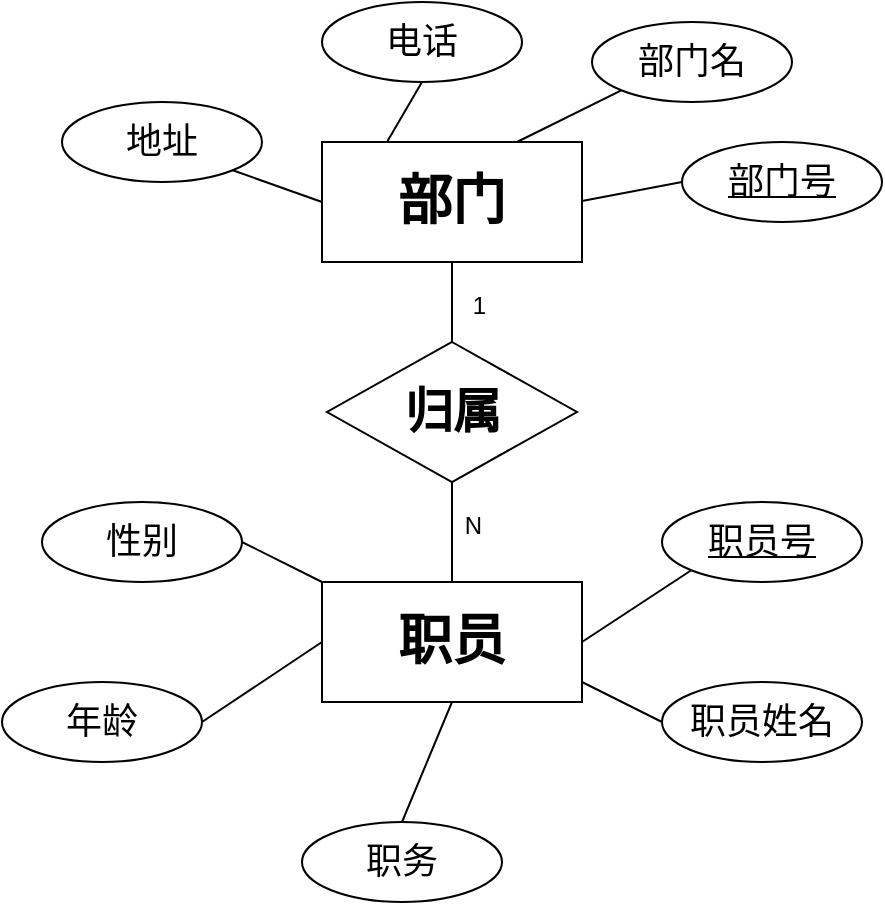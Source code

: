 <mxfile version="14.5.3" type="github" pages="2">
  <diagram id="R2lEEEUBdFMjLlhIrx00" name="Page-1">
    <mxGraphModel dx="1038" dy="579" grid="1" gridSize="10" guides="1" tooltips="1" connect="1" arrows="1" fold="1" page="1" pageScale="1" pageWidth="850" pageHeight="1100" math="0" shadow="0" extFonts="Permanent Marker^https://fonts.googleapis.com/css?family=Permanent+Marker">
      <root>
        <mxCell id="0" />
        <mxCell id="1" parent="0" />
        <mxCell id="t-3A1nxp8MKOtjA7vqcW-3" value="&lt;h1&gt;&lt;font style=&quot;font-size: 27px&quot;&gt;职员&lt;/font&gt;&lt;/h1&gt;" style="whiteSpace=wrap;html=1;align=center;" parent="1" vertex="1">
          <mxGeometry x="190" y="300" width="130" height="60" as="geometry" />
        </mxCell>
        <mxCell id="t-3A1nxp8MKOtjA7vqcW-5" value="&lt;h1&gt;&lt;font style=&quot;font-size: 27px&quot;&gt;部门&lt;/font&gt;&lt;/h1&gt;" style="whiteSpace=wrap;html=1;align=center;" parent="1" vertex="1">
          <mxGeometry x="190" y="80" width="130" height="60" as="geometry" />
        </mxCell>
        <mxCell id="t-3A1nxp8MKOtjA7vqcW-6" value="&lt;font style=&quot;font-size: 18px&quot;&gt;部门号&lt;/font&gt;" style="ellipse;whiteSpace=wrap;html=1;align=center;fontStyle=4;" parent="1" vertex="1">
          <mxGeometry x="370" y="80" width="100" height="40" as="geometry" />
        </mxCell>
        <mxCell id="t-3A1nxp8MKOtjA7vqcW-7" value="&lt;font style=&quot;font-size: 18px&quot;&gt;部门名&lt;/font&gt;" style="ellipse;whiteSpace=wrap;html=1;align=center;" parent="1" vertex="1">
          <mxGeometry x="325" y="20" width="100" height="40" as="geometry" />
        </mxCell>
        <mxCell id="t-3A1nxp8MKOtjA7vqcW-10" value="" style="endArrow=none;html=1;rounded=0;entryX=0;entryY=0.5;entryDx=0;entryDy=0;" parent="1" target="t-3A1nxp8MKOtjA7vqcW-6" edge="1">
          <mxGeometry relative="1" as="geometry">
            <mxPoint x="320" y="109.5" as="sourcePoint" />
            <mxPoint x="480" y="109.5" as="targetPoint" />
          </mxGeometry>
        </mxCell>
        <mxCell id="t-3A1nxp8MKOtjA7vqcW-11" value="" style="endArrow=none;html=1;rounded=0;entryX=0;entryY=1;entryDx=0;entryDy=0;exitX=0.75;exitY=0;exitDx=0;exitDy=0;" parent="1" source="t-3A1nxp8MKOtjA7vqcW-5" target="t-3A1nxp8MKOtjA7vqcW-7" edge="1">
          <mxGeometry relative="1" as="geometry">
            <mxPoint x="160" y="60" as="sourcePoint" />
            <mxPoint x="320" y="60" as="targetPoint" />
          </mxGeometry>
        </mxCell>
        <mxCell id="t-3A1nxp8MKOtjA7vqcW-12" value="&lt;font style=&quot;font-size: 18px&quot;&gt;电话&lt;/font&gt;" style="ellipse;whiteSpace=wrap;html=1;align=center;" parent="1" vertex="1">
          <mxGeometry x="190" y="10" width="100" height="40" as="geometry" />
        </mxCell>
        <mxCell id="t-3A1nxp8MKOtjA7vqcW-13" value="&lt;font style=&quot;font-size: 18px&quot;&gt;地址&lt;/font&gt;" style="ellipse;whiteSpace=wrap;html=1;align=center;" parent="1" vertex="1">
          <mxGeometry x="60" y="60" width="100" height="40" as="geometry" />
        </mxCell>
        <mxCell id="t-3A1nxp8MKOtjA7vqcW-14" value="" style="endArrow=none;html=1;rounded=0;entryX=0;entryY=0.5;entryDx=0;entryDy=0;exitX=1;exitY=1;exitDx=0;exitDy=0;" parent="1" source="t-3A1nxp8MKOtjA7vqcW-13" target="t-3A1nxp8MKOtjA7vqcW-5" edge="1">
          <mxGeometry relative="1" as="geometry">
            <mxPoint x="20" y="139" as="sourcePoint" />
            <mxPoint x="180" y="139" as="targetPoint" />
          </mxGeometry>
        </mxCell>
        <mxCell id="t-3A1nxp8MKOtjA7vqcW-15" value="" style="endArrow=none;html=1;rounded=0;exitX=0.5;exitY=1;exitDx=0;exitDy=0;entryX=0.25;entryY=0;entryDx=0;entryDy=0;" parent="1" source="t-3A1nxp8MKOtjA7vqcW-12" target="t-3A1nxp8MKOtjA7vqcW-5" edge="1">
          <mxGeometry relative="1" as="geometry">
            <mxPoint x="230" y="180" as="sourcePoint" />
            <mxPoint x="390" y="180" as="targetPoint" />
          </mxGeometry>
        </mxCell>
        <mxCell id="t-3A1nxp8MKOtjA7vqcW-16" value="&lt;h1&gt;&lt;font style=&quot;font-size: 24px&quot;&gt;归属&lt;/font&gt;&lt;/h1&gt;" style="shape=rhombus;perimeter=rhombusPerimeter;whiteSpace=wrap;html=1;align=center;" parent="1" vertex="1">
          <mxGeometry x="192.5" y="180" width="125" height="70" as="geometry" />
        </mxCell>
        <mxCell id="t-3A1nxp8MKOtjA7vqcW-21" value="" style="endArrow=none;html=1;rounded=0;exitX=0.5;exitY=1;exitDx=0;exitDy=0;entryX=0.5;entryY=0;entryDx=0;entryDy=0;" parent="1" source="t-3A1nxp8MKOtjA7vqcW-5" target="t-3A1nxp8MKOtjA7vqcW-16" edge="1">
          <mxGeometry relative="1" as="geometry">
            <mxPoint x="180" y="170" as="sourcePoint" />
            <mxPoint x="340" y="170" as="targetPoint" />
          </mxGeometry>
        </mxCell>
        <mxCell id="t-3A1nxp8MKOtjA7vqcW-22" value="1" style="resizable=0;html=1;align=right;verticalAlign=bottom;" parent="t-3A1nxp8MKOtjA7vqcW-21" connectable="0" vertex="1">
          <mxGeometry x="1" relative="1" as="geometry">
            <mxPoint x="17.5" y="-9.92" as="offset" />
          </mxGeometry>
        </mxCell>
        <mxCell id="t-3A1nxp8MKOtjA7vqcW-23" value="" style="endArrow=none;html=1;rounded=0;entryX=0.5;entryY=0;entryDx=0;entryDy=0;exitX=0.5;exitY=1;exitDx=0;exitDy=0;" parent="1" source="t-3A1nxp8MKOtjA7vqcW-16" target="t-3A1nxp8MKOtjA7vqcW-3" edge="1">
          <mxGeometry relative="1" as="geometry">
            <mxPoint x="180" y="220" as="sourcePoint" />
            <mxPoint x="340" y="220" as="targetPoint" />
          </mxGeometry>
        </mxCell>
        <mxCell id="t-3A1nxp8MKOtjA7vqcW-24" value="N" style="resizable=0;html=1;align=right;verticalAlign=bottom;" parent="t-3A1nxp8MKOtjA7vqcW-23" connectable="0" vertex="1">
          <mxGeometry x="1" relative="1" as="geometry">
            <mxPoint x="15" y="-19.94" as="offset" />
          </mxGeometry>
        </mxCell>
        <mxCell id="t-3A1nxp8MKOtjA7vqcW-25" value="&lt;font style=&quot;font-size: 18px&quot;&gt;职员号&lt;/font&gt;" style="ellipse;whiteSpace=wrap;html=1;align=center;fontStyle=4;" parent="1" vertex="1">
          <mxGeometry x="360" y="260" width="100" height="40" as="geometry" />
        </mxCell>
        <mxCell id="t-3A1nxp8MKOtjA7vqcW-26" value="" style="endArrow=none;html=1;rounded=0;exitX=1;exitY=0.5;exitDx=0;exitDy=0;entryX=0;entryY=1;entryDx=0;entryDy=0;" parent="1" source="t-3A1nxp8MKOtjA7vqcW-3" target="t-3A1nxp8MKOtjA7vqcW-25" edge="1">
          <mxGeometry relative="1" as="geometry">
            <mxPoint x="280" y="250" as="sourcePoint" />
            <mxPoint x="440" y="250" as="targetPoint" />
          </mxGeometry>
        </mxCell>
        <mxCell id="t-3A1nxp8MKOtjA7vqcW-28" value="&lt;font style=&quot;font-size: 18px&quot;&gt;职员姓名&lt;/font&gt;" style="ellipse;whiteSpace=wrap;html=1;align=center;" parent="1" vertex="1">
          <mxGeometry x="360" y="350" width="100" height="40" as="geometry" />
        </mxCell>
        <mxCell id="t-3A1nxp8MKOtjA7vqcW-30" value="" style="endArrow=none;html=1;rounded=0;exitX=0;exitY=0.5;exitDx=0;exitDy=0;" parent="1" source="t-3A1nxp8MKOtjA7vqcW-28" edge="1">
          <mxGeometry relative="1" as="geometry">
            <mxPoint x="200" y="290" as="sourcePoint" />
            <mxPoint x="320" y="350" as="targetPoint" />
          </mxGeometry>
        </mxCell>
        <mxCell id="t-3A1nxp8MKOtjA7vqcW-31" value="&lt;span style=&quot;font-size: 18px&quot;&gt;职务&lt;/span&gt;" style="ellipse;whiteSpace=wrap;html=1;align=center;" parent="1" vertex="1">
          <mxGeometry x="180" y="420" width="100" height="40" as="geometry" />
        </mxCell>
        <mxCell id="t-3A1nxp8MKOtjA7vqcW-32" value="" style="endArrow=none;html=1;rounded=0;exitX=0.5;exitY=0;exitDx=0;exitDy=0;entryX=0.5;entryY=1;entryDx=0;entryDy=0;" parent="1" source="t-3A1nxp8MKOtjA7vqcW-31" target="t-3A1nxp8MKOtjA7vqcW-3" edge="1">
          <mxGeometry relative="1" as="geometry">
            <mxPoint x="200" y="350" as="sourcePoint" />
            <mxPoint x="360" y="350" as="targetPoint" />
          </mxGeometry>
        </mxCell>
        <mxCell id="t-3A1nxp8MKOtjA7vqcW-33" value="&lt;font style=&quot;font-size: 18px&quot;&gt;年龄&lt;/font&gt;" style="ellipse;whiteSpace=wrap;html=1;align=center;" parent="1" vertex="1">
          <mxGeometry x="30" y="350" width="100" height="40" as="geometry" />
        </mxCell>
        <mxCell id="t-3A1nxp8MKOtjA7vqcW-34" value="" style="endArrow=none;html=1;rounded=0;exitX=1;exitY=0.5;exitDx=0;exitDy=0;entryX=0;entryY=0.5;entryDx=0;entryDy=0;" parent="1" source="t-3A1nxp8MKOtjA7vqcW-33" target="t-3A1nxp8MKOtjA7vqcW-3" edge="1">
          <mxGeometry relative="1" as="geometry">
            <mxPoint x="200" y="350" as="sourcePoint" />
            <mxPoint x="360" y="350" as="targetPoint" />
          </mxGeometry>
        </mxCell>
        <mxCell id="t-3A1nxp8MKOtjA7vqcW-35" value="&lt;font style=&quot;font-size: 18px&quot;&gt;性别&lt;/font&gt;" style="ellipse;whiteSpace=wrap;html=1;align=center;" parent="1" vertex="1">
          <mxGeometry x="50" y="260" width="100" height="40" as="geometry" />
        </mxCell>
        <mxCell id="t-3A1nxp8MKOtjA7vqcW-36" value="" style="endArrow=none;html=1;rounded=0;entryX=1;entryY=0.5;entryDx=0;entryDy=0;exitX=0;exitY=0;exitDx=0;exitDy=0;" parent="1" source="t-3A1nxp8MKOtjA7vqcW-3" target="t-3A1nxp8MKOtjA7vqcW-35" edge="1">
          <mxGeometry relative="1" as="geometry">
            <mxPoint x="200" y="370" as="sourcePoint" />
            <mxPoint x="360" y="370" as="targetPoint" />
          </mxGeometry>
        </mxCell>
      </root>
    </mxGraphModel>
  </diagram>
  <diagram id="wpjPoPw8AnLUgrHAxZ9f" name="第 2 页">
    <mxGraphModel dx="1038" dy="579" grid="1" gridSize="10" guides="1" tooltips="1" connect="1" arrows="1" fold="1" page="1" pageScale="1" pageWidth="827" pageHeight="1169" math="0" shadow="0">
      <root>
        <mxCell id="UI5APxf2k1tKgj9nPeUP-0" />
        <mxCell id="UI5APxf2k1tKgj9nPeUP-1" parent="UI5APxf2k1tKgj9nPeUP-0" />
        <mxCell id="UI5APxf2k1tKgj9nPeUP-2" value="&lt;h1&gt;设备处&lt;/h1&gt;" style="whiteSpace=wrap;html=1;align=center;" vertex="1" parent="UI5APxf2k1tKgj9nPeUP-1">
          <mxGeometry x="161" y="165" width="110" height="50" as="geometry" />
        </mxCell>
        <mxCell id="UI5APxf2k1tKgj9nPeUP-3" value="&lt;h1&gt;工人&lt;/h1&gt;" style="whiteSpace=wrap;html=1;align=center;" vertex="1" parent="UI5APxf2k1tKgj9nPeUP-1">
          <mxGeometry x="161" y="455" width="110" height="50" as="geometry" />
        </mxCell>
        <mxCell id="UI5APxf2k1tKgj9nPeUP-4" value="&lt;h1&gt;工作&lt;/h1&gt;" style="shape=rhombus;perimeter=rhombusPerimeter;whiteSpace=wrap;html=1;align=center;" vertex="1" parent="UI5APxf2k1tKgj9nPeUP-1">
          <mxGeometry x="156" y="305" width="120" height="60" as="geometry" />
        </mxCell>
        <mxCell id="UI5APxf2k1tKgj9nPeUP-5" value="" style="endArrow=none;html=1;rounded=0;exitX=0.5;exitY=1;exitDx=0;exitDy=0;entryX=0.5;entryY=0;entryDx=0;entryDy=0;" edge="1" parent="UI5APxf2k1tKgj9nPeUP-1" source="UI5APxf2k1tKgj9nPeUP-2" target="UI5APxf2k1tKgj9nPeUP-4">
          <mxGeometry relative="1" as="geometry">
            <mxPoint x="296" y="355" as="sourcePoint" />
            <mxPoint x="456" y="355" as="targetPoint" />
          </mxGeometry>
        </mxCell>
        <mxCell id="UI5APxf2k1tKgj9nPeUP-6" value="1" style="resizable=0;html=1;align=right;verticalAlign=bottom;" connectable="0" vertex="1" parent="UI5APxf2k1tKgj9nPeUP-5">
          <mxGeometry x="1" relative="1" as="geometry">
            <mxPoint x="15.01" y="-29.86" as="offset" />
          </mxGeometry>
        </mxCell>
        <mxCell id="UI5APxf2k1tKgj9nPeUP-7" value="" style="endArrow=none;html=1;rounded=0;exitX=0.5;exitY=1;exitDx=0;exitDy=0;entryX=0.5;entryY=0;entryDx=0;entryDy=0;" edge="1" parent="UI5APxf2k1tKgj9nPeUP-1" source="UI5APxf2k1tKgj9nPeUP-4" target="UI5APxf2k1tKgj9nPeUP-3">
          <mxGeometry relative="1" as="geometry">
            <mxPoint x="296" y="355" as="sourcePoint" />
            <mxPoint x="456" y="355" as="targetPoint" />
          </mxGeometry>
        </mxCell>
        <mxCell id="UI5APxf2k1tKgj9nPeUP-8" value="N" style="resizable=0;html=1;align=right;verticalAlign=bottom;" connectable="0" vertex="1" parent="UI5APxf2k1tKgj9nPeUP-7">
          <mxGeometry x="1" relative="1" as="geometry">
            <mxPoint x="19.99" y="-30" as="offset" />
          </mxGeometry>
        </mxCell>
        <mxCell id="UI5APxf2k1tKgj9nPeUP-10" value="&lt;h1&gt;设备&lt;/h1&gt;" style="whiteSpace=wrap;html=1;align=center;" vertex="1" parent="UI5APxf2k1tKgj9nPeUP-1">
          <mxGeometry x="556" y="165" width="110" height="50" as="geometry" />
        </mxCell>
        <mxCell id="UI5APxf2k1tKgj9nPeUP-12" value="&lt;h1&gt;管理&lt;/h1&gt;" style="shape=rhombus;perimeter=rhombusPerimeter;whiteSpace=wrap;html=1;align=center;" vertex="1" parent="UI5APxf2k1tKgj9nPeUP-1">
          <mxGeometry x="356" y="160" width="120" height="60" as="geometry" />
        </mxCell>
        <mxCell id="UI5APxf2k1tKgj9nPeUP-13" value="" style="endArrow=none;html=1;rounded=0;entryX=1;entryY=0.5;entryDx=0;entryDy=0;exitX=0;exitY=0.5;exitDx=0;exitDy=0;" edge="1" parent="UI5APxf2k1tKgj9nPeUP-1" source="UI5APxf2k1tKgj9nPeUP-12" target="UI5APxf2k1tKgj9nPeUP-2">
          <mxGeometry relative="1" as="geometry">
            <mxPoint x="296" y="315" as="sourcePoint" />
            <mxPoint x="456" y="315" as="targetPoint" />
          </mxGeometry>
        </mxCell>
        <mxCell id="UI5APxf2k1tKgj9nPeUP-14" value="1" style="resizable=0;html=1;align=right;verticalAlign=bottom;" connectable="0" vertex="1" parent="UI5APxf2k1tKgj9nPeUP-13">
          <mxGeometry x="1" relative="1" as="geometry">
            <mxPoint x="45" as="offset" />
          </mxGeometry>
        </mxCell>
        <mxCell id="UI5APxf2k1tKgj9nPeUP-18" value="" style="endArrow=none;html=1;rounded=0;exitX=1;exitY=0.5;exitDx=0;exitDy=0;entryX=0;entryY=0.5;entryDx=0;entryDy=0;" edge="1" parent="UI5APxf2k1tKgj9nPeUP-1" source="UI5APxf2k1tKgj9nPeUP-12" target="UI5APxf2k1tKgj9nPeUP-10">
          <mxGeometry relative="1" as="geometry">
            <mxPoint x="296" y="315" as="sourcePoint" />
            <mxPoint x="456" y="315" as="targetPoint" />
          </mxGeometry>
        </mxCell>
        <mxCell id="UI5APxf2k1tKgj9nPeUP-19" value="N" style="resizable=0;html=1;align=right;verticalAlign=bottom;" connectable="0" vertex="1" parent="UI5APxf2k1tKgj9nPeUP-18">
          <mxGeometry x="1" relative="1" as="geometry">
            <mxPoint x="-30" as="offset" />
          </mxGeometry>
        </mxCell>
        <mxCell id="UI5APxf2k1tKgj9nPeUP-20" value="&lt;h1&gt;零件&lt;/h1&gt;" style="whiteSpace=wrap;html=1;align=center;" vertex="1" parent="UI5APxf2k1tKgj9nPeUP-1">
          <mxGeometry x="556" y="455" width="110" height="50" as="geometry" />
        </mxCell>
        <mxCell id="UI5APxf2k1tKgj9nPeUP-21" value="&lt;h1&gt;装配&lt;/h1&gt;" style="shape=rhombus;perimeter=rhombusPerimeter;whiteSpace=wrap;html=1;align=center;" vertex="1" parent="UI5APxf2k1tKgj9nPeUP-1">
          <mxGeometry x="551" y="305" width="120" height="60" as="geometry" />
        </mxCell>
        <mxCell id="UI5APxf2k1tKgj9nPeUP-22" value="" style="endArrow=none;html=1;rounded=0;entryX=0.5;entryY=0;entryDx=0;entryDy=0;exitX=0.5;exitY=1;exitDx=0;exitDy=0;" edge="1" parent="UI5APxf2k1tKgj9nPeUP-1" source="UI5APxf2k1tKgj9nPeUP-21" target="UI5APxf2k1tKgj9nPeUP-20">
          <mxGeometry relative="1" as="geometry">
            <mxPoint x="296" y="275" as="sourcePoint" />
            <mxPoint x="456" y="275" as="targetPoint" />
          </mxGeometry>
        </mxCell>
        <mxCell id="UI5APxf2k1tKgj9nPeUP-23" value="N" style="resizable=0;html=1;align=right;verticalAlign=bottom;" connectable="0" vertex="1" parent="UI5APxf2k1tKgj9nPeUP-22">
          <mxGeometry x="1" relative="1" as="geometry">
            <mxPoint x="24.99" y="-39.86" as="offset" />
          </mxGeometry>
        </mxCell>
        <mxCell id="UI5APxf2k1tKgj9nPeUP-24" value="" style="endArrow=none;html=1;rounded=0;entryX=0.5;entryY=1;entryDx=0;entryDy=0;exitX=0.5;exitY=0;exitDx=0;exitDy=0;" edge="1" parent="UI5APxf2k1tKgj9nPeUP-1" source="UI5APxf2k1tKgj9nPeUP-21" target="UI5APxf2k1tKgj9nPeUP-10">
          <mxGeometry relative="1" as="geometry">
            <mxPoint x="296" y="275" as="sourcePoint" />
            <mxPoint x="456" y="275" as="targetPoint" />
          </mxGeometry>
        </mxCell>
        <mxCell id="UI5APxf2k1tKgj9nPeUP-25" value="M" style="resizable=0;html=1;align=right;verticalAlign=bottom;" connectable="0" vertex="1" parent="UI5APxf2k1tKgj9nPeUP-24">
          <mxGeometry x="1" relative="1" as="geometry">
            <mxPoint x="25" y="49.86" as="offset" />
          </mxGeometry>
        </mxCell>
        <mxCell id="UI5APxf2k1tKgj9nPeUP-27" value="&lt;h2&gt;单位号&lt;/h2&gt;" style="ellipse;whiteSpace=wrap;html=1;align=center;fontStyle=4;" vertex="1" parent="UI5APxf2k1tKgj9nPeUP-1">
          <mxGeometry x="56" y="80" width="100" height="40" as="geometry" />
        </mxCell>
        <mxCell id="UI5APxf2k1tKgj9nPeUP-28" value="" style="endArrow=none;html=1;rounded=0;exitX=0.5;exitY=1;exitDx=0;exitDy=0;entryX=0;entryY=0;entryDx=0;entryDy=0;" edge="1" parent="UI5APxf2k1tKgj9nPeUP-1" source="UI5APxf2k1tKgj9nPeUP-27" target="UI5APxf2k1tKgj9nPeUP-2">
          <mxGeometry relative="1" as="geometry">
            <mxPoint x="370" y="310" as="sourcePoint" />
            <mxPoint x="530" y="310" as="targetPoint" />
          </mxGeometry>
        </mxCell>
        <mxCell id="UI5APxf2k1tKgj9nPeUP-29" value="&lt;h2&gt;电话&lt;/h2&gt;" style="ellipse;whiteSpace=wrap;html=1;align=center;" vertex="1" parent="UI5APxf2k1tKgj9nPeUP-1">
          <mxGeometry x="166" y="50" width="100" height="40" as="geometry" />
        </mxCell>
        <mxCell id="UI5APxf2k1tKgj9nPeUP-30" value="" style="endArrow=none;html=1;rounded=0;exitX=0.5;exitY=1;exitDx=0;exitDy=0;entryX=0.5;entryY=0;entryDx=0;entryDy=0;" edge="1" parent="UI5APxf2k1tKgj9nPeUP-1" source="UI5APxf2k1tKgj9nPeUP-29" target="UI5APxf2k1tKgj9nPeUP-2">
          <mxGeometry relative="1" as="geometry">
            <mxPoint x="370" y="290" as="sourcePoint" />
            <mxPoint x="530" y="290" as="targetPoint" />
          </mxGeometry>
        </mxCell>
        <mxCell id="UI5APxf2k1tKgj9nPeUP-31" value="&lt;h2&gt;地址&lt;/h2&gt;" style="ellipse;whiteSpace=wrap;html=1;align=center;" vertex="1" parent="UI5APxf2k1tKgj9nPeUP-1">
          <mxGeometry x="276" y="80" width="100" height="40" as="geometry" />
        </mxCell>
        <mxCell id="UI5APxf2k1tKgj9nPeUP-32" value="" style="endArrow=none;html=1;rounded=0;exitX=1;exitY=0;exitDx=0;exitDy=0;entryX=0.5;entryY=1;entryDx=0;entryDy=0;" edge="1" parent="UI5APxf2k1tKgj9nPeUP-1" source="UI5APxf2k1tKgj9nPeUP-2" target="UI5APxf2k1tKgj9nPeUP-31">
          <mxGeometry relative="1" as="geometry">
            <mxPoint x="370" y="270" as="sourcePoint" />
            <mxPoint x="530" y="270" as="targetPoint" />
          </mxGeometry>
        </mxCell>
        <mxCell id="UI5APxf2k1tKgj9nPeUP-33" value="&lt;h2&gt;工人编号&lt;/h2&gt;" style="ellipse;whiteSpace=wrap;html=1;align=center;fontStyle=4;" vertex="1" parent="UI5APxf2k1tKgj9nPeUP-1">
          <mxGeometry x="20" y="460" width="100" height="40" as="geometry" />
        </mxCell>
        <mxCell id="UI5APxf2k1tKgj9nPeUP-34" value="" style="endArrow=none;html=1;rounded=0;exitX=1;exitY=0.5;exitDx=0;exitDy=0;entryX=0;entryY=0.5;entryDx=0;entryDy=0;" edge="1" parent="UI5APxf2k1tKgj9nPeUP-1" source="UI5APxf2k1tKgj9nPeUP-33" target="UI5APxf2k1tKgj9nPeUP-3">
          <mxGeometry relative="1" as="geometry">
            <mxPoint x="370" y="370" as="sourcePoint" />
            <mxPoint x="530" y="370" as="targetPoint" />
          </mxGeometry>
        </mxCell>
        <mxCell id="UI5APxf2k1tKgj9nPeUP-35" value="&lt;h2&gt;姓名&lt;/h2&gt;" style="ellipse;whiteSpace=wrap;html=1;align=center;" vertex="1" parent="UI5APxf2k1tKgj9nPeUP-1">
          <mxGeometry x="40" y="550" width="100" height="40" as="geometry" />
        </mxCell>
        <mxCell id="UI5APxf2k1tKgj9nPeUP-36" value="" style="endArrow=none;html=1;rounded=0;exitX=0;exitY=1;exitDx=0;exitDy=0;entryX=0.5;entryY=0;entryDx=0;entryDy=0;" edge="1" parent="UI5APxf2k1tKgj9nPeUP-1" source="UI5APxf2k1tKgj9nPeUP-3" target="UI5APxf2k1tKgj9nPeUP-35">
          <mxGeometry relative="1" as="geometry">
            <mxPoint x="370" y="500" as="sourcePoint" />
            <mxPoint x="530" y="500" as="targetPoint" />
          </mxGeometry>
        </mxCell>
        <mxCell id="UI5APxf2k1tKgj9nPeUP-37" value="&lt;h2&gt;年龄&lt;/h2&gt;" style="ellipse;whiteSpace=wrap;html=1;align=center;" vertex="1" parent="UI5APxf2k1tKgj9nPeUP-1">
          <mxGeometry x="166" y="570" width="100" height="40" as="geometry" />
        </mxCell>
        <mxCell id="UI5APxf2k1tKgj9nPeUP-38" value="&lt;h2&gt;性别&lt;/h2&gt;" style="ellipse;whiteSpace=wrap;html=1;align=center;" vertex="1" parent="UI5APxf2k1tKgj9nPeUP-1">
          <mxGeometry x="290" y="545" width="100" height="40" as="geometry" />
        </mxCell>
        <mxCell id="UI5APxf2k1tKgj9nPeUP-39" value="" style="endArrow=none;html=1;rounded=0;exitX=0.5;exitY=1;exitDx=0;exitDy=0;entryX=0.5;entryY=0;entryDx=0;entryDy=0;" edge="1" parent="UI5APxf2k1tKgj9nPeUP-1" source="UI5APxf2k1tKgj9nPeUP-3" target="UI5APxf2k1tKgj9nPeUP-37">
          <mxGeometry relative="1" as="geometry">
            <mxPoint x="370" y="470" as="sourcePoint" />
            <mxPoint x="530" y="470" as="targetPoint" />
          </mxGeometry>
        </mxCell>
        <mxCell id="UI5APxf2k1tKgj9nPeUP-40" value="" style="endArrow=none;html=1;rounded=0;exitX=1;exitY=1;exitDx=0;exitDy=0;entryX=0.5;entryY=0;entryDx=0;entryDy=0;" edge="1" parent="UI5APxf2k1tKgj9nPeUP-1" source="UI5APxf2k1tKgj9nPeUP-3" target="UI5APxf2k1tKgj9nPeUP-38">
          <mxGeometry relative="1" as="geometry">
            <mxPoint x="370" y="470" as="sourcePoint" />
            <mxPoint x="530" y="470" as="targetPoint" />
          </mxGeometry>
        </mxCell>
        <mxCell id="UI5APxf2k1tKgj9nPeUP-41" value="&lt;h2&gt;设备号&lt;/h2&gt;" style="ellipse;whiteSpace=wrap;html=1;align=center;fontStyle=4;" vertex="1" parent="UI5APxf2k1tKgj9nPeUP-1">
          <mxGeometry x="720" y="170" width="100" height="40" as="geometry" />
        </mxCell>
        <mxCell id="UI5APxf2k1tKgj9nPeUP-42" value="&lt;h2&gt;名称&lt;/h2&gt;" style="ellipse;whiteSpace=wrap;html=1;align=center;" vertex="1" parent="UI5APxf2k1tKgj9nPeUP-1">
          <mxGeometry x="476" y="100" width="100" height="40" as="geometry" />
        </mxCell>
        <mxCell id="UI5APxf2k1tKgj9nPeUP-43" value="&lt;h2&gt;位置&lt;/h2&gt;" style="ellipse;whiteSpace=wrap;html=1;align=center;" vertex="1" parent="UI5APxf2k1tKgj9nPeUP-1">
          <mxGeometry x="561" y="50" width="100" height="40" as="geometry" />
        </mxCell>
        <mxCell id="UI5APxf2k1tKgj9nPeUP-44" value="&lt;h2&gt;价格&lt;/h2&gt;" style="ellipse;whiteSpace=wrap;html=1;align=center;" vertex="1" parent="UI5APxf2k1tKgj9nPeUP-1">
          <mxGeometry x="650" y="100" width="100" height="40" as="geometry" />
        </mxCell>
        <mxCell id="UI5APxf2k1tKgj9nPeUP-45" value="" style="endArrow=none;html=1;rounded=0;entryX=0.5;entryY=1;entryDx=0;entryDy=0;exitX=0;exitY=0;exitDx=0;exitDy=0;" edge="1" parent="UI5APxf2k1tKgj9nPeUP-1" source="UI5APxf2k1tKgj9nPeUP-10" target="UI5APxf2k1tKgj9nPeUP-42">
          <mxGeometry relative="1" as="geometry">
            <mxPoint x="380" y="220" as="sourcePoint" />
            <mxPoint x="540" y="220" as="targetPoint" />
          </mxGeometry>
        </mxCell>
        <mxCell id="UI5APxf2k1tKgj9nPeUP-46" value="" style="endArrow=none;html=1;rounded=0;entryX=0.5;entryY=1;entryDx=0;entryDy=0;exitX=0.5;exitY=0;exitDx=0;exitDy=0;" edge="1" parent="UI5APxf2k1tKgj9nPeUP-1" source="UI5APxf2k1tKgj9nPeUP-10" target="UI5APxf2k1tKgj9nPeUP-43">
          <mxGeometry relative="1" as="geometry">
            <mxPoint x="380" y="220" as="sourcePoint" />
            <mxPoint x="540" y="220" as="targetPoint" />
          </mxGeometry>
        </mxCell>
        <mxCell id="UI5APxf2k1tKgj9nPeUP-47" value="" style="endArrow=none;html=1;rounded=0;entryX=0.5;entryY=1;entryDx=0;entryDy=0;exitX=1;exitY=0;exitDx=0;exitDy=0;" edge="1" parent="UI5APxf2k1tKgj9nPeUP-1" source="UI5APxf2k1tKgj9nPeUP-10" target="UI5APxf2k1tKgj9nPeUP-44">
          <mxGeometry relative="1" as="geometry">
            <mxPoint x="380" y="220" as="sourcePoint" />
            <mxPoint x="540" y="220" as="targetPoint" />
          </mxGeometry>
        </mxCell>
        <mxCell id="UI5APxf2k1tKgj9nPeUP-48" value="" style="endArrow=none;html=1;rounded=0;entryX=0;entryY=0.5;entryDx=0;entryDy=0;exitX=1;exitY=0.5;exitDx=0;exitDy=0;" edge="1" parent="UI5APxf2k1tKgj9nPeUP-1" source="UI5APxf2k1tKgj9nPeUP-10" target="UI5APxf2k1tKgj9nPeUP-41">
          <mxGeometry relative="1" as="geometry">
            <mxPoint x="380" y="220" as="sourcePoint" />
            <mxPoint x="540" y="220" as="targetPoint" />
          </mxGeometry>
        </mxCell>
        <mxCell id="UI5APxf2k1tKgj9nPeUP-49" value="&lt;h2&gt;零件号&lt;/h2&gt;" style="ellipse;whiteSpace=wrap;html=1;align=center;fontStyle=4;" vertex="1" parent="UI5APxf2k1tKgj9nPeUP-1">
          <mxGeometry x="710" y="460" width="100" height="40" as="geometry" />
        </mxCell>
        <mxCell id="UI5APxf2k1tKgj9nPeUP-50" value="&lt;h2&gt;名称&lt;/h2&gt;" style="ellipse;whiteSpace=wrap;html=1;align=center;" vertex="1" parent="UI5APxf2k1tKgj9nPeUP-1">
          <mxGeometry x="451" y="545" width="100" height="40" as="geometry" />
        </mxCell>
        <mxCell id="UI5APxf2k1tKgj9nPeUP-51" value="&lt;h2&gt;规格&lt;/h2&gt;" style="ellipse;whiteSpace=wrap;html=1;align=center;" vertex="1" parent="UI5APxf2k1tKgj9nPeUP-1">
          <mxGeometry x="561" y="570" width="100" height="40" as="geometry" />
        </mxCell>
        <mxCell id="UI5APxf2k1tKgj9nPeUP-52" value="&lt;h2&gt;价格&lt;/h2&gt;" style="ellipse;whiteSpace=wrap;html=1;align=center;" vertex="1" parent="UI5APxf2k1tKgj9nPeUP-1">
          <mxGeometry x="680" y="545" width="100" height="40" as="geometry" />
        </mxCell>
        <mxCell id="UI5APxf2k1tKgj9nPeUP-53" value="" style="endArrow=none;html=1;rounded=0;entryX=0;entryY=0.5;entryDx=0;entryDy=0;exitX=1;exitY=0.5;exitDx=0;exitDy=0;" edge="1" parent="UI5APxf2k1tKgj9nPeUP-1" source="UI5APxf2k1tKgj9nPeUP-20" target="UI5APxf2k1tKgj9nPeUP-49">
          <mxGeometry relative="1" as="geometry">
            <mxPoint x="380" y="510" as="sourcePoint" />
            <mxPoint x="540" y="510" as="targetPoint" />
          </mxGeometry>
        </mxCell>
        <mxCell id="UI5APxf2k1tKgj9nPeUP-54" value="" style="endArrow=none;html=1;rounded=0;exitX=0.5;exitY=0;exitDx=0;exitDy=0;entryX=0;entryY=1;entryDx=0;entryDy=0;" edge="1" parent="UI5APxf2k1tKgj9nPeUP-1" source="UI5APxf2k1tKgj9nPeUP-50" target="UI5APxf2k1tKgj9nPeUP-20">
          <mxGeometry relative="1" as="geometry">
            <mxPoint x="380" y="510" as="sourcePoint" />
            <mxPoint x="540" y="510" as="targetPoint" />
          </mxGeometry>
        </mxCell>
        <mxCell id="UI5APxf2k1tKgj9nPeUP-55" value="" style="endArrow=none;html=1;rounded=0;entryX=0.5;entryY=1;entryDx=0;entryDy=0;exitX=0.5;exitY=0;exitDx=0;exitDy=0;" edge="1" parent="UI5APxf2k1tKgj9nPeUP-1" source="UI5APxf2k1tKgj9nPeUP-51" target="UI5APxf2k1tKgj9nPeUP-20">
          <mxGeometry relative="1" as="geometry">
            <mxPoint x="380" y="510" as="sourcePoint" />
            <mxPoint x="540" y="510" as="targetPoint" />
          </mxGeometry>
        </mxCell>
        <mxCell id="UI5APxf2k1tKgj9nPeUP-56" value="" style="endArrow=none;html=1;rounded=0;entryX=0.5;entryY=0;entryDx=0;entryDy=0;exitX=1;exitY=1;exitDx=0;exitDy=0;" edge="1" parent="UI5APxf2k1tKgj9nPeUP-1" source="UI5APxf2k1tKgj9nPeUP-20" target="UI5APxf2k1tKgj9nPeUP-52">
          <mxGeometry relative="1" as="geometry">
            <mxPoint x="380" y="510" as="sourcePoint" />
            <mxPoint x="540" y="510" as="targetPoint" />
          </mxGeometry>
        </mxCell>
      </root>
    </mxGraphModel>
  </diagram>
</mxfile>
